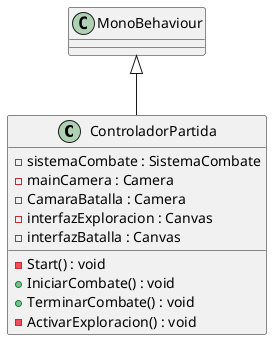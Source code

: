 @startuml
class ControladorPartida {
    - sistemaCombate : SistemaCombate
    - mainCamera : Camera
    - CamaraBatalla : Camera
    - interfazExploracion : Canvas
    - interfazBatalla : Canvas
    - Start() : void
    + IniciarCombate() : void
    + TerminarCombate() : void
    - ActivarExploracion() : void
}
MonoBehaviour <|-- ControladorPartida
@enduml
